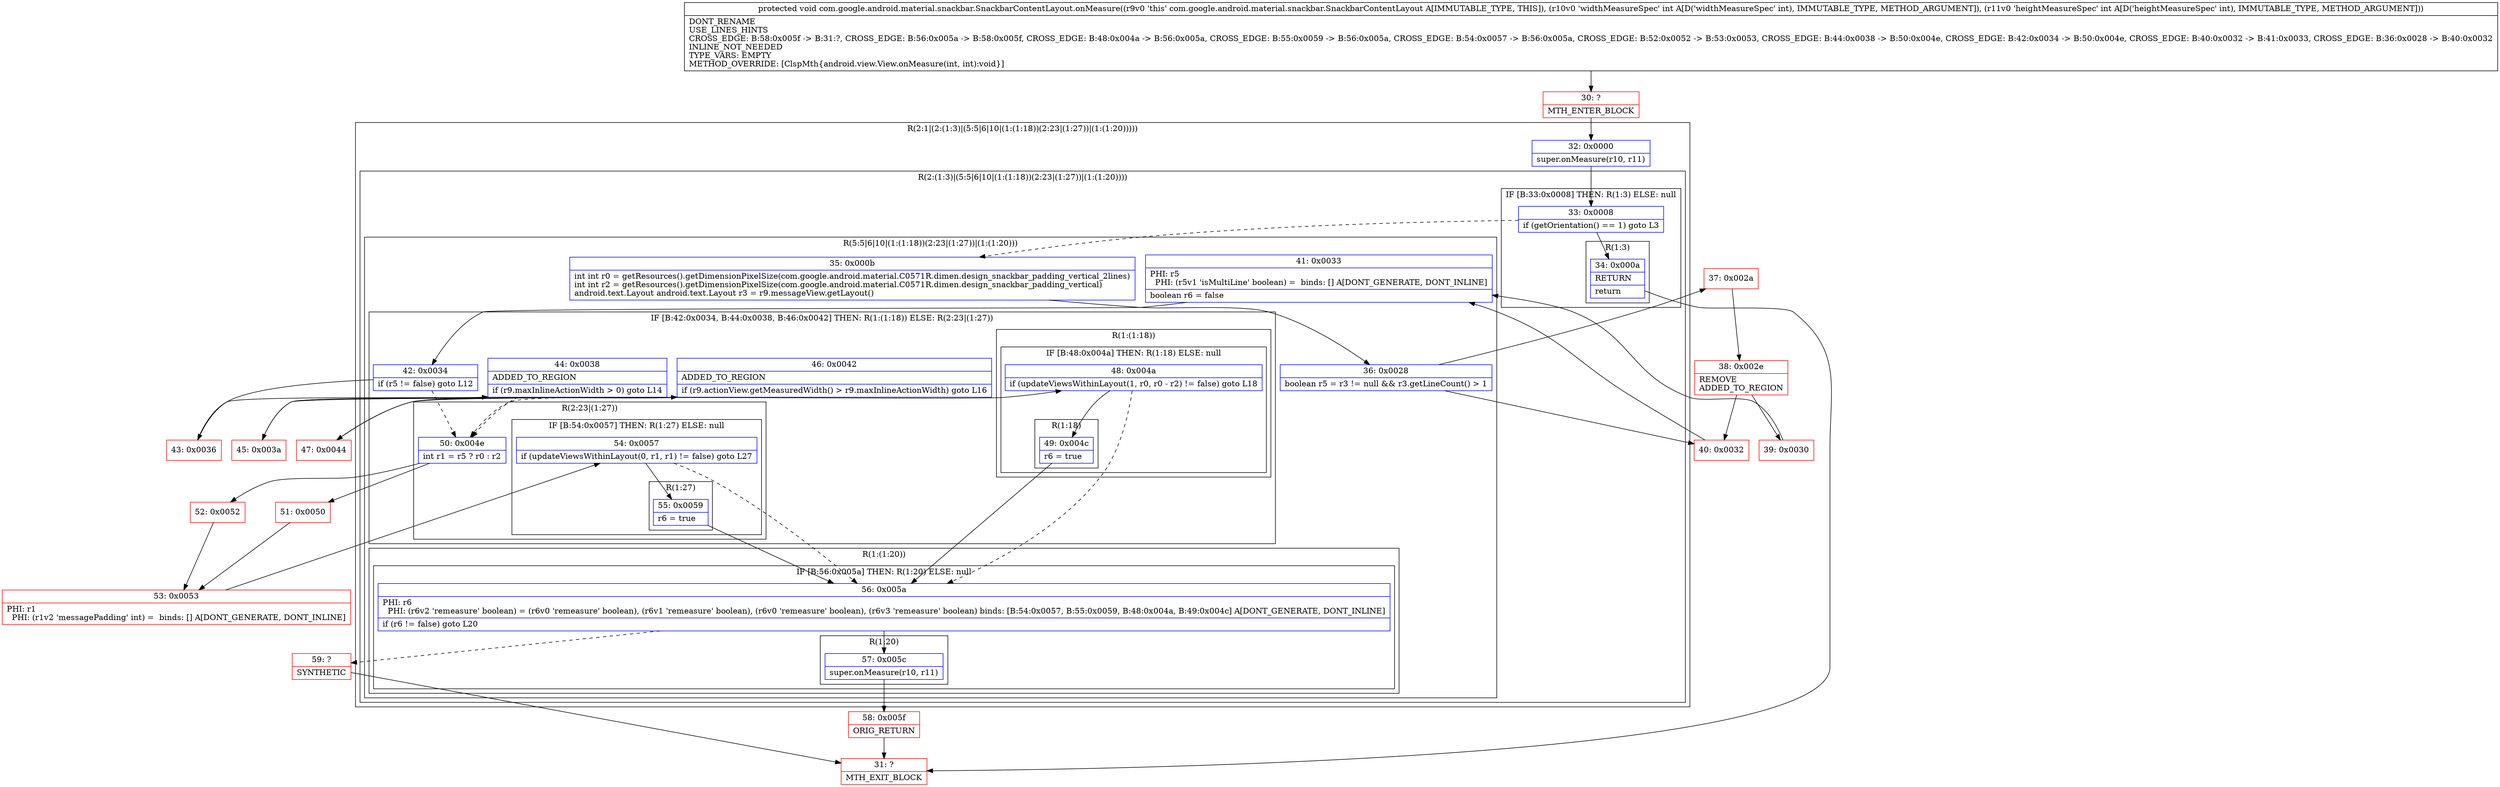 digraph "CFG forcom.google.android.material.snackbar.SnackbarContentLayout.onMeasure(II)V" {
subgraph cluster_Region_726942699 {
label = "R(2:1|(2:(1:3)|(5:5|6|10|(1:(1:18))(2:23|(1:27))|(1:(1:20)))))";
node [shape=record,color=blue];
Node_32 [shape=record,label="{32\:\ 0x0000|super.onMeasure(r10, r11)\l}"];
subgraph cluster_Region_1343309950 {
label = "R(2:(1:3)|(5:5|6|10|(1:(1:18))(2:23|(1:27))|(1:(1:20))))";
node [shape=record,color=blue];
subgraph cluster_IfRegion_946940319 {
label = "IF [B:33:0x0008] THEN: R(1:3) ELSE: null";
node [shape=record,color=blue];
Node_33 [shape=record,label="{33\:\ 0x0008|if (getOrientation() == 1) goto L3\l}"];
subgraph cluster_Region_1118281325 {
label = "R(1:3)";
node [shape=record,color=blue];
Node_34 [shape=record,label="{34\:\ 0x000a|RETURN\l|return\l}"];
}
}
subgraph cluster_Region_2045128313 {
label = "R(5:5|6|10|(1:(1:18))(2:23|(1:27))|(1:(1:20)))";
node [shape=record,color=blue];
Node_35 [shape=record,label="{35\:\ 0x000b|int int r0 = getResources().getDimensionPixelSize(com.google.android.material.C0571R.dimen.design_snackbar_padding_vertical_2lines)\lint int r2 = getResources().getDimensionPixelSize(com.google.android.material.C0571R.dimen.design_snackbar_padding_vertical)\landroid.text.Layout android.text.Layout r3 = r9.messageView.getLayout()\l}"];
Node_36 [shape=record,label="{36\:\ 0x0028|boolean r5 = r3 != null && r3.getLineCount() \> 1\l}"];
Node_41 [shape=record,label="{41\:\ 0x0033|PHI: r5 \l  PHI: (r5v1 'isMultiLine' boolean) =  binds: [] A[DONT_GENERATE, DONT_INLINE]\l|boolean r6 = false\l}"];
subgraph cluster_IfRegion_491233941 {
label = "IF [B:42:0x0034, B:44:0x0038, B:46:0x0042] THEN: R(1:(1:18)) ELSE: R(2:23|(1:27))";
node [shape=record,color=blue];
Node_42 [shape=record,label="{42\:\ 0x0034|if (r5 != false) goto L12\l}"];
Node_44 [shape=record,label="{44\:\ 0x0038|ADDED_TO_REGION\l|if (r9.maxInlineActionWidth \> 0) goto L14\l}"];
Node_46 [shape=record,label="{46\:\ 0x0042|ADDED_TO_REGION\l|if (r9.actionView.getMeasuredWidth() \> r9.maxInlineActionWidth) goto L16\l}"];
subgraph cluster_Region_1264965321 {
label = "R(1:(1:18))";
node [shape=record,color=blue];
subgraph cluster_IfRegion_208290417 {
label = "IF [B:48:0x004a] THEN: R(1:18) ELSE: null";
node [shape=record,color=blue];
Node_48 [shape=record,label="{48\:\ 0x004a|if (updateViewsWithinLayout(1, r0, r0 \- r2) != false) goto L18\l}"];
subgraph cluster_Region_196963242 {
label = "R(1:18)";
node [shape=record,color=blue];
Node_49 [shape=record,label="{49\:\ 0x004c|r6 = true\l}"];
}
}
}
subgraph cluster_Region_38311702 {
label = "R(2:23|(1:27))";
node [shape=record,color=blue];
Node_50 [shape=record,label="{50\:\ 0x004e|int r1 = r5 ? r0 : r2\l}"];
subgraph cluster_IfRegion_1845034434 {
label = "IF [B:54:0x0057] THEN: R(1:27) ELSE: null";
node [shape=record,color=blue];
Node_54 [shape=record,label="{54\:\ 0x0057|if (updateViewsWithinLayout(0, r1, r1) != false) goto L27\l}"];
subgraph cluster_Region_1436209826 {
label = "R(1:27)";
node [shape=record,color=blue];
Node_55 [shape=record,label="{55\:\ 0x0059|r6 = true\l}"];
}
}
}
}
subgraph cluster_Region_292369763 {
label = "R(1:(1:20))";
node [shape=record,color=blue];
subgraph cluster_IfRegion_1301003756 {
label = "IF [B:56:0x005a] THEN: R(1:20) ELSE: null";
node [shape=record,color=blue];
Node_56 [shape=record,label="{56\:\ 0x005a|PHI: r6 \l  PHI: (r6v2 'remeasure' boolean) = (r6v0 'remeasure' boolean), (r6v1 'remeasure' boolean), (r6v0 'remeasure' boolean), (r6v3 'remeasure' boolean) binds: [B:54:0x0057, B:55:0x0059, B:48:0x004a, B:49:0x004c] A[DONT_GENERATE, DONT_INLINE]\l|if (r6 != false) goto L20\l}"];
subgraph cluster_Region_551672576 {
label = "R(1:20)";
node [shape=record,color=blue];
Node_57 [shape=record,label="{57\:\ 0x005c|super.onMeasure(r10, r11)\l}"];
}
}
}
}
}
}
Node_30 [shape=record,color=red,label="{30\:\ ?|MTH_ENTER_BLOCK\l}"];
Node_31 [shape=record,color=red,label="{31\:\ ?|MTH_EXIT_BLOCK\l}"];
Node_37 [shape=record,color=red,label="{37\:\ 0x002a}"];
Node_38 [shape=record,color=red,label="{38\:\ 0x002e|REMOVE\lADDED_TO_REGION\l}"];
Node_39 [shape=record,color=red,label="{39\:\ 0x0030}"];
Node_43 [shape=record,color=red,label="{43\:\ 0x0036}"];
Node_45 [shape=record,color=red,label="{45\:\ 0x003a}"];
Node_47 [shape=record,color=red,label="{47\:\ 0x0044}"];
Node_58 [shape=record,color=red,label="{58\:\ 0x005f|ORIG_RETURN\l}"];
Node_59 [shape=record,color=red,label="{59\:\ ?|SYNTHETIC\l}"];
Node_51 [shape=record,color=red,label="{51\:\ 0x0050}"];
Node_53 [shape=record,color=red,label="{53\:\ 0x0053|PHI: r1 \l  PHI: (r1v2 'messagePadding' int) =  binds: [] A[DONT_GENERATE, DONT_INLINE]\l}"];
Node_52 [shape=record,color=red,label="{52\:\ 0x0052}"];
Node_40 [shape=record,color=red,label="{40\:\ 0x0032}"];
MethodNode[shape=record,label="{protected void com.google.android.material.snackbar.SnackbarContentLayout.onMeasure((r9v0 'this' com.google.android.material.snackbar.SnackbarContentLayout A[IMMUTABLE_TYPE, THIS]), (r10v0 'widthMeasureSpec' int A[D('widthMeasureSpec' int), IMMUTABLE_TYPE, METHOD_ARGUMENT]), (r11v0 'heightMeasureSpec' int A[D('heightMeasureSpec' int), IMMUTABLE_TYPE, METHOD_ARGUMENT]))  | DONT_RENAME\lUSE_LINES_HINTS\lCROSS_EDGE: B:58:0x005f \-\> B:31:?, CROSS_EDGE: B:56:0x005a \-\> B:58:0x005f, CROSS_EDGE: B:48:0x004a \-\> B:56:0x005a, CROSS_EDGE: B:55:0x0059 \-\> B:56:0x005a, CROSS_EDGE: B:54:0x0057 \-\> B:56:0x005a, CROSS_EDGE: B:52:0x0052 \-\> B:53:0x0053, CROSS_EDGE: B:44:0x0038 \-\> B:50:0x004e, CROSS_EDGE: B:42:0x0034 \-\> B:50:0x004e, CROSS_EDGE: B:40:0x0032 \-\> B:41:0x0033, CROSS_EDGE: B:36:0x0028 \-\> B:40:0x0032\lINLINE_NOT_NEEDED\lTYPE_VARS: EMPTY\lMETHOD_OVERRIDE: [ClspMth\{android.view.View.onMeasure(int, int):void\}]\l}"];
MethodNode -> Node_30;Node_32 -> Node_33;
Node_33 -> Node_34;
Node_33 -> Node_35[style=dashed];
Node_34 -> Node_31;
Node_35 -> Node_36;
Node_36 -> Node_37;
Node_36 -> Node_40;
Node_41 -> Node_42;
Node_42 -> Node_43;
Node_42 -> Node_50[style=dashed];
Node_44 -> Node_45;
Node_44 -> Node_50[style=dashed];
Node_46 -> Node_47;
Node_46 -> Node_50[style=dashed];
Node_48 -> Node_49;
Node_48 -> Node_56[style=dashed];
Node_49 -> Node_56;
Node_50 -> Node_51;
Node_50 -> Node_52;
Node_54 -> Node_55;
Node_54 -> Node_56[style=dashed];
Node_55 -> Node_56;
Node_56 -> Node_57;
Node_56 -> Node_59[style=dashed];
Node_57 -> Node_58;
Node_30 -> Node_32;
Node_37 -> Node_38;
Node_38 -> Node_39;
Node_38 -> Node_40;
Node_39 -> Node_41;
Node_43 -> Node_44;
Node_45 -> Node_46;
Node_47 -> Node_48;
Node_58 -> Node_31;
Node_59 -> Node_31;
Node_51 -> Node_53;
Node_53 -> Node_54;
Node_52 -> Node_53;
Node_40 -> Node_41;
}

